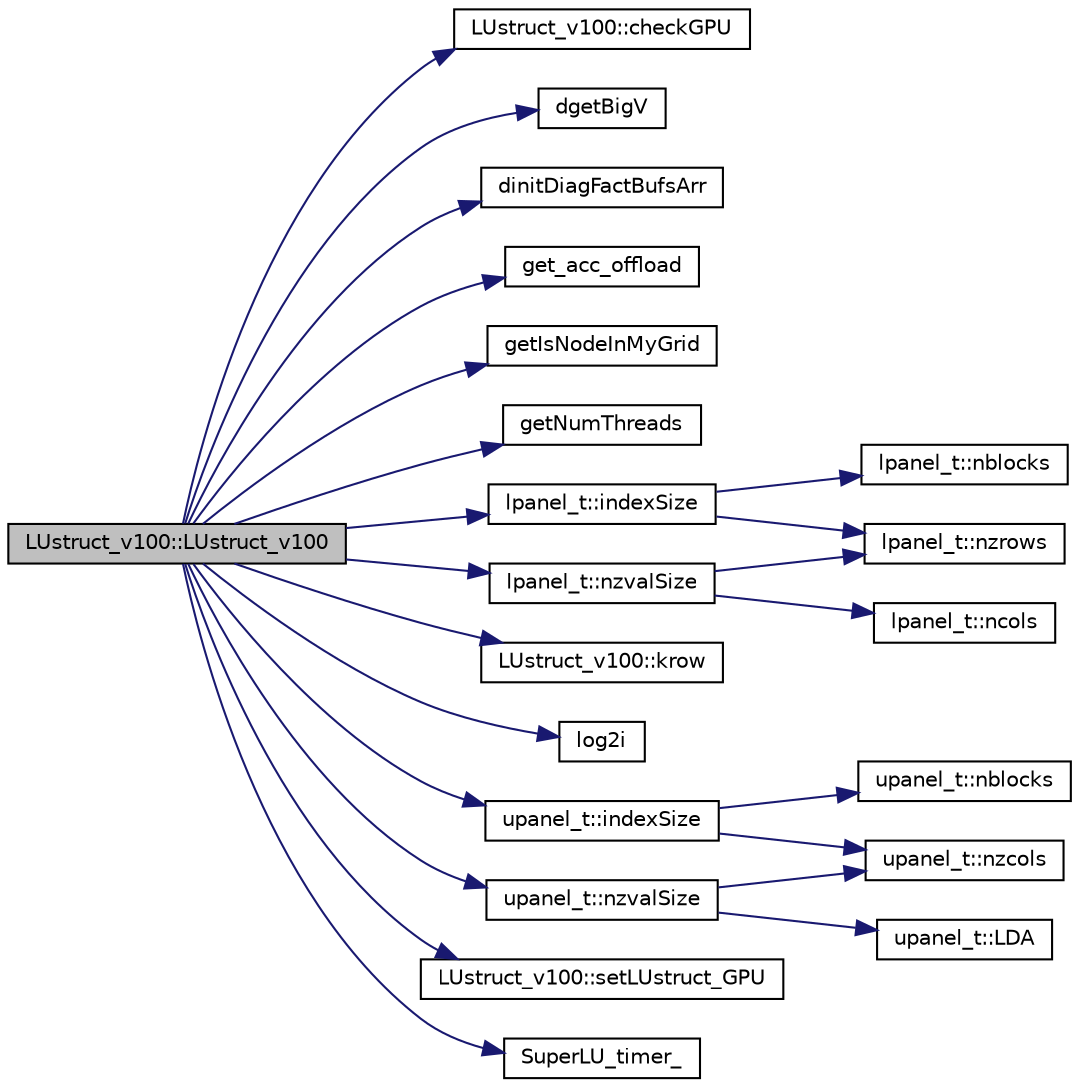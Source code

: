 digraph "LUstruct_v100::LUstruct_v100"
{
 // LATEX_PDF_SIZE
  edge [fontname="Helvetica",fontsize="10",labelfontname="Helvetica",labelfontsize="10"];
  node [fontname="Helvetica",fontsize="10",shape=record];
  rankdir="LR";
  Node1 [label="LUstruct_v100::LUstruct_v100",height=0.2,width=0.4,color="black", fillcolor="grey75", style="filled", fontcolor="black",tooltip=" "];
  Node1 -> Node2 [color="midnightblue",fontsize="10",style="solid",fontname="Helvetica"];
  Node2 [label="LUstruct_v100::checkGPU",height=0.2,width=0.4,color="black", fillcolor="white", style="filled",URL="$structLUstruct__v100.html#aa3cc802819d2f4ddc702b1fc3acb7a0c",tooltip=" "];
  Node1 -> Node3 [color="midnightblue",fontsize="10",style="solid",fontname="Helvetica"];
  Node3 [label="dgetBigV",height=0.2,width=0.4,color="black", fillcolor="white", style="filled",URL="$superlu__ddefs_8h.html#aa3b38130d2e7c9f834aad5557e2fa55d",tooltip=" "];
  Node1 -> Node4 [color="midnightblue",fontsize="10",style="solid",fontname="Helvetica"];
  Node4 [label="dinitDiagFactBufsArr",height=0.2,width=0.4,color="black", fillcolor="white", style="filled",URL="$superlu__ddefs_8h.html#a4c10d51fff22d8b190454c79c974d0e8",tooltip=" "];
  Node1 -> Node5 [color="midnightblue",fontsize="10",style="solid",fontname="Helvetica"];
  Node5 [label="get_acc_offload",height=0.2,width=0.4,color="black", fillcolor="white", style="filled",URL="$sec__structs_8c.html#a814716ba8d91ab086ba980485236c7ac",tooltip=" "];
  Node1 -> Node6 [color="midnightblue",fontsize="10",style="solid",fontname="Helvetica"];
  Node6 [label="getIsNodeInMyGrid",height=0.2,width=0.4,color="black", fillcolor="white", style="filled",URL="$superlu__defs_8h.html#ab7419ded807f1ba11ae54bd1104be02c",tooltip=" "];
  Node1 -> Node7 [color="midnightblue",fontsize="10",style="solid",fontname="Helvetica"];
  Node7 [label="getNumThreads",height=0.2,width=0.4,color="black", fillcolor="white", style="filled",URL="$superlu__defs_8h.html#aa4c00723599efa0ea5f1257547a1373b",tooltip=" "];
  Node1 -> Node8 [color="midnightblue",fontsize="10",style="solid",fontname="Helvetica"];
  Node8 [label="lpanel_t::indexSize",height=0.2,width=0.4,color="black", fillcolor="white", style="filled",URL="$classlpanel__t.html#abf71285cd6d992a9df0957d6989b43a4",tooltip=" "];
  Node8 -> Node9 [color="midnightblue",fontsize="10",style="solid",fontname="Helvetica"];
  Node9 [label="lpanel_t::nblocks",height=0.2,width=0.4,color="black", fillcolor="white", style="filled",URL="$classlpanel__t.html#a4ed76fddcdf91f607379e540f5bf472e",tooltip=" "];
  Node8 -> Node10 [color="midnightblue",fontsize="10",style="solid",fontname="Helvetica"];
  Node10 [label="lpanel_t::nzrows",height=0.2,width=0.4,color="black", fillcolor="white", style="filled",URL="$classlpanel__t.html#a585e8edcd485464252ee90e93c83eb07",tooltip=" "];
  Node1 -> Node11 [color="midnightblue",fontsize="10",style="solid",fontname="Helvetica"];
  Node11 [label="upanel_t::indexSize",height=0.2,width=0.4,color="black", fillcolor="white", style="filled",URL="$classupanel__t.html#a4bf0c289884b6bc6c5e860d01de1bb88",tooltip=" "];
  Node11 -> Node12 [color="midnightblue",fontsize="10",style="solid",fontname="Helvetica"];
  Node12 [label="upanel_t::nblocks",height=0.2,width=0.4,color="black", fillcolor="white", style="filled",URL="$classupanel__t.html#a4af07a416919f0fb377d99db018cd649",tooltip=" "];
  Node11 -> Node13 [color="midnightblue",fontsize="10",style="solid",fontname="Helvetica"];
  Node13 [label="upanel_t::nzcols",height=0.2,width=0.4,color="black", fillcolor="white", style="filled",URL="$classupanel__t.html#a76de7f7433a85878fcc7890a470f7aaf",tooltip=" "];
  Node1 -> Node14 [color="midnightblue",fontsize="10",style="solid",fontname="Helvetica"];
  Node14 [label="LUstruct_v100::krow",height=0.2,width=0.4,color="black", fillcolor="white", style="filled",URL="$structLUstruct__v100.html#a763e27474c3d9044b15e8768d99bcb34",tooltip=" "];
  Node1 -> Node15 [color="midnightblue",fontsize="10",style="solid",fontname="Helvetica"];
  Node15 [label="log2i",height=0.2,width=0.4,color="black", fillcolor="white", style="filled",URL="$superlu__defs_8h.html#a136c4bd713589ca86dffdc11ae5477ea",tooltip=" "];
  Node1 -> Node16 [color="midnightblue",fontsize="10",style="solid",fontname="Helvetica"];
  Node16 [label="lpanel_t::nzvalSize",height=0.2,width=0.4,color="black", fillcolor="white", style="filled",URL="$classlpanel__t.html#a74419b30a61c8fc82eaa4f53698cb33e",tooltip=" "];
  Node16 -> Node17 [color="midnightblue",fontsize="10",style="solid",fontname="Helvetica"];
  Node17 [label="lpanel_t::ncols",height=0.2,width=0.4,color="black", fillcolor="white", style="filled",URL="$classlpanel__t.html#afc7ae5d0b962ddf7c71eb115684eb9f8",tooltip=" "];
  Node16 -> Node10 [color="midnightblue",fontsize="10",style="solid",fontname="Helvetica"];
  Node1 -> Node18 [color="midnightblue",fontsize="10",style="solid",fontname="Helvetica"];
  Node18 [label="upanel_t::nzvalSize",height=0.2,width=0.4,color="black", fillcolor="white", style="filled",URL="$classupanel__t.html#a69b963eef2972bf417bbaceee35ce59f",tooltip=" "];
  Node18 -> Node19 [color="midnightblue",fontsize="10",style="solid",fontname="Helvetica"];
  Node19 [label="upanel_t::LDA",height=0.2,width=0.4,color="black", fillcolor="white", style="filled",URL="$classupanel__t.html#a059f730a6636e4042daf3f2e5a6b70d8",tooltip=" "];
  Node18 -> Node13 [color="midnightblue",fontsize="10",style="solid",fontname="Helvetica"];
  Node1 -> Node20 [color="midnightblue",fontsize="10",style="solid",fontname="Helvetica"];
  Node20 [label="LUstruct_v100::setLUstruct_GPU",height=0.2,width=0.4,color="black", fillcolor="white", style="filled",URL="$structLUstruct__v100.html#a73c94e370f763b48cecb857a0a6d9131",tooltip=" "];
  Node1 -> Node21 [color="midnightblue",fontsize="10",style="solid",fontname="Helvetica"];
  Node21 [label="SuperLU_timer_",height=0.2,width=0.4,color="black", fillcolor="white", style="filled",URL="$superlu__timer_8c.html#a0c6777573bbfe81917cd381e0090d355",tooltip=" "];
}
